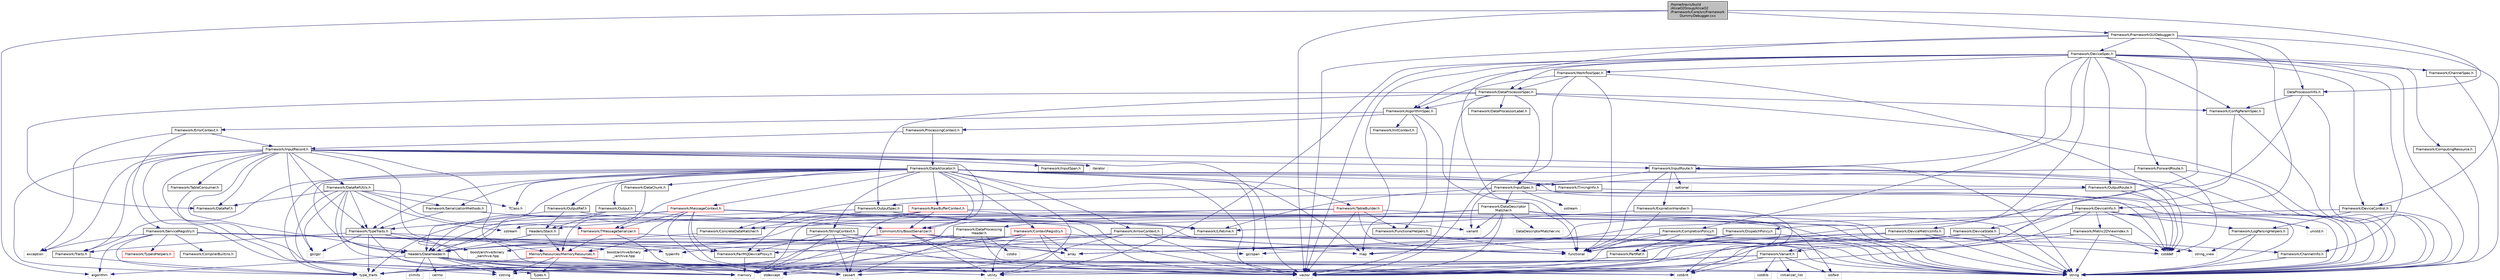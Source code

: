 digraph "/home/travis/build/AliceO2Group/AliceO2/Framework/Core/src/FrameworkDummyDebugger.cxx"
{
 // INTERACTIVE_SVG=YES
  bgcolor="transparent";
  edge [fontname="Helvetica",fontsize="10",labelfontname="Helvetica",labelfontsize="10"];
  node [fontname="Helvetica",fontsize="10",shape=record];
  Node0 [label="/home/travis/build\l/AliceO2Group/AliceO2\l/Framework/Core/src/Framework\lDummyDebugger.cxx",height=0.2,width=0.4,color="black", fillcolor="grey75", style="filled", fontcolor="black"];
  Node0 -> Node1 [color="midnightblue",fontsize="10",style="solid",fontname="Helvetica"];
  Node1 [label="DataProcessorInfo.h",height=0.2,width=0.4,color="black",URL="$d3/db3/DataProcessorInfo_8h.html"];
  Node1 -> Node2 [color="midnightblue",fontsize="10",style="solid",fontname="Helvetica"];
  Node2 [label="Framework/ConfigParamSpec.h",height=0.2,width=0.4,color="black",URL="$d0/d1c/ConfigParamSpec_8h.html"];
  Node2 -> Node3 [color="midnightblue",fontsize="10",style="solid",fontname="Helvetica"];
  Node3 [label="Framework/Variant.h",height=0.2,width=0.4,color="black",URL="$de/d56/Variant_8h.html"];
  Node3 -> Node4 [color="midnightblue",fontsize="10",style="solid",fontname="Helvetica"];
  Node4 [label="type_traits",height=0.2,width=0.4,color="grey75"];
  Node3 -> Node5 [color="midnightblue",fontsize="10",style="solid",fontname="Helvetica"];
  Node5 [label="cstring",height=0.2,width=0.4,color="grey75"];
  Node3 -> Node6 [color="midnightblue",fontsize="10",style="solid",fontname="Helvetica"];
  Node6 [label="cstdint",height=0.2,width=0.4,color="grey75"];
  Node3 -> Node7 [color="midnightblue",fontsize="10",style="solid",fontname="Helvetica"];
  Node7 [label="cstdlib",height=0.2,width=0.4,color="grey75"];
  Node3 -> Node8 [color="midnightblue",fontsize="10",style="solid",fontname="Helvetica"];
  Node8 [label="stdexcept",height=0.2,width=0.4,color="grey75"];
  Node3 -> Node9 [color="midnightblue",fontsize="10",style="solid",fontname="Helvetica"];
  Node9 [label="iosfwd",height=0.2,width=0.4,color="grey75"];
  Node3 -> Node10 [color="midnightblue",fontsize="10",style="solid",fontname="Helvetica"];
  Node10 [label="initializer_list",height=0.2,width=0.4,color="grey75"];
  Node2 -> Node11 [color="midnightblue",fontsize="10",style="solid",fontname="Helvetica"];
  Node11 [label="string",height=0.2,width=0.4,color="grey75"];
  Node1 -> Node11 [color="midnightblue",fontsize="10",style="solid",fontname="Helvetica"];
  Node1 -> Node12 [color="midnightblue",fontsize="10",style="solid",fontname="Helvetica"];
  Node12 [label="vector",height=0.2,width=0.4,color="grey75"];
  Node0 -> Node13 [color="midnightblue",fontsize="10",style="solid",fontname="Helvetica"];
  Node13 [label="Framework/FrameworkGUIDebugger.h",height=0.2,width=0.4,color="black",URL="$dd/d9a/FrameworkGUIDebugger_8h.html"];
  Node13 -> Node1 [color="midnightblue",fontsize="10",style="solid",fontname="Helvetica"];
  Node13 -> Node14 [color="midnightblue",fontsize="10",style="solid",fontname="Helvetica"];
  Node14 [label="Framework/DeviceControl.h",height=0.2,width=0.4,color="black",URL="$d2/d2c/DeviceControl_8h.html"];
  Node14 -> Node15 [color="midnightblue",fontsize="10",style="solid",fontname="Helvetica"];
  Node15 [label="map",height=0.2,width=0.4,color="grey75"];
  Node14 -> Node11 [color="midnightblue",fontsize="10",style="solid",fontname="Helvetica"];
  Node14 -> Node16 [color="midnightblue",fontsize="10",style="solid",fontname="Helvetica"];
  Node16 [label="Framework/LogParsingHelpers.h",height=0.2,width=0.4,color="black",URL="$d8/d4a/LogParsingHelpers_8h.html"];
  Node16 -> Node11 [color="midnightblue",fontsize="10",style="solid",fontname="Helvetica"];
  Node16 -> Node17 [color="midnightblue",fontsize="10",style="solid",fontname="Helvetica"];
  Node17 [label="string_view",height=0.2,width=0.4,color="grey75"];
  Node13 -> Node18 [color="midnightblue",fontsize="10",style="solid",fontname="Helvetica"];
  Node18 [label="Framework/DeviceInfo.h",height=0.2,width=0.4,color="black",URL="$d7/d58/DeviceInfo_8h.html"];
  Node18 -> Node16 [color="midnightblue",fontsize="10",style="solid",fontname="Helvetica"];
  Node18 -> Node19 [color="midnightblue",fontsize="10",style="solid",fontname="Helvetica"];
  Node19 [label="Framework/Metric2DViewIndex.h",height=0.2,width=0.4,color="black",URL="$d0/d2c/Metric2DViewIndex_8h.html"];
  Node19 -> Node20 [color="midnightblue",fontsize="10",style="solid",fontname="Helvetica"];
  Node20 [label="functional",height=0.2,width=0.4,color="grey75"];
  Node19 -> Node21 [color="midnightblue",fontsize="10",style="solid",fontname="Helvetica"];
  Node21 [label="cstddef",height=0.2,width=0.4,color="grey75"];
  Node19 -> Node11 [color="midnightblue",fontsize="10",style="solid",fontname="Helvetica"];
  Node19 -> Node12 [color="midnightblue",fontsize="10",style="solid",fontname="Helvetica"];
  Node18 -> Node3 [color="midnightblue",fontsize="10",style="solid",fontname="Helvetica"];
  Node18 -> Node22 [color="midnightblue",fontsize="10",style="solid",fontname="Helvetica"];
  Node22 [label="Framework/DeviceState.h",height=0.2,width=0.4,color="black",URL="$d9/de0/DeviceState_8h.html"];
  Node22 -> Node23 [color="midnightblue",fontsize="10",style="solid",fontname="Helvetica"];
  Node23 [label="Framework/ChannelInfo.h",height=0.2,width=0.4,color="black",URL="$dd/de5/ChannelInfo_8h.html"];
  Node23 -> Node11 [color="midnightblue",fontsize="10",style="solid",fontname="Helvetica"];
  Node22 -> Node12 [color="midnightblue",fontsize="10",style="solid",fontname="Helvetica"];
  Node22 -> Node11 [color="midnightblue",fontsize="10",style="solid",fontname="Helvetica"];
  Node22 -> Node15 [color="midnightblue",fontsize="10",style="solid",fontname="Helvetica"];
  Node22 -> Node24 [color="midnightblue",fontsize="10",style="solid",fontname="Helvetica"];
  Node24 [label="utility",height=0.2,width=0.4,color="grey75"];
  Node18 -> Node21 [color="midnightblue",fontsize="10",style="solid",fontname="Helvetica"];
  Node18 -> Node11 [color="midnightblue",fontsize="10",style="solid",fontname="Helvetica"];
  Node18 -> Node12 [color="midnightblue",fontsize="10",style="solid",fontname="Helvetica"];
  Node18 -> Node25 [color="midnightblue",fontsize="10",style="solid",fontname="Helvetica"];
  Node25 [label="unistd.h",height=0.2,width=0.4,color="grey75"];
  Node18 -> Node26 [color="midnightblue",fontsize="10",style="solid",fontname="Helvetica"];
  Node26 [label="array",height=0.2,width=0.4,color="grey75"];
  Node13 -> Node27 [color="midnightblue",fontsize="10",style="solid",fontname="Helvetica"];
  Node27 [label="Framework/DeviceMetricsInfo.h",height=0.2,width=0.4,color="black",URL="$dc/df0/DeviceMetricsInfo_8h.html"];
  Node27 -> Node26 [color="midnightblue",fontsize="10",style="solid",fontname="Helvetica"];
  Node27 -> Node21 [color="midnightblue",fontsize="10",style="solid",fontname="Helvetica"];
  Node27 -> Node20 [color="midnightblue",fontsize="10",style="solid",fontname="Helvetica"];
  Node27 -> Node11 [color="midnightblue",fontsize="10",style="solid",fontname="Helvetica"];
  Node27 -> Node17 [color="midnightblue",fontsize="10",style="solid",fontname="Helvetica"];
  Node27 -> Node12 [color="midnightblue",fontsize="10",style="solid",fontname="Helvetica"];
  Node13 -> Node28 [color="midnightblue",fontsize="10",style="solid",fontname="Helvetica"];
  Node28 [label="Framework/DeviceSpec.h",height=0.2,width=0.4,color="black",URL="$df/de8/DeviceSpec_8h.html"];
  Node28 -> Node29 [color="midnightblue",fontsize="10",style="solid",fontname="Helvetica"];
  Node29 [label="Framework/WorkflowSpec.h",height=0.2,width=0.4,color="black",URL="$df/da1/WorkflowSpec_8h.html"];
  Node29 -> Node30 [color="midnightblue",fontsize="10",style="solid",fontname="Helvetica"];
  Node30 [label="Framework/DataProcessorSpec.h",height=0.2,width=0.4,color="black",URL="$d0/df4/DataProcessorSpec_8h.html"];
  Node30 -> Node31 [color="midnightblue",fontsize="10",style="solid",fontname="Helvetica"];
  Node31 [label="Framework/AlgorithmSpec.h",height=0.2,width=0.4,color="black",URL="$d0/d14/AlgorithmSpec_8h.html"];
  Node31 -> Node32 [color="midnightblue",fontsize="10",style="solid",fontname="Helvetica"];
  Node32 [label="Framework/ProcessingContext.h",height=0.2,width=0.4,color="black",URL="$de/d6a/ProcessingContext_8h.html"];
  Node32 -> Node33 [color="midnightblue",fontsize="10",style="solid",fontname="Helvetica"];
  Node33 [label="Framework/InputRecord.h",height=0.2,width=0.4,color="black",URL="$d6/d5c/InputRecord_8h.html"];
  Node33 -> Node34 [color="midnightblue",fontsize="10",style="solid",fontname="Helvetica"];
  Node34 [label="Framework/DataRef.h",height=0.2,width=0.4,color="black",URL="$d5/dfb/DataRef_8h.html"];
  Node33 -> Node35 [color="midnightblue",fontsize="10",style="solid",fontname="Helvetica"];
  Node35 [label="Framework/DataRefUtils.h",height=0.2,width=0.4,color="black",URL="$d5/db8/DataRefUtils_8h.html"];
  Node35 -> Node34 [color="midnightblue",fontsize="10",style="solid",fontname="Helvetica"];
  Node35 -> Node36 [color="midnightblue",fontsize="10",style="solid",fontname="Helvetica"];
  Node36 [label="Framework/TMessageSerializer.h",height=0.2,width=0.4,color="red",URL="$d8/d3c/TMessageSerializer_8h.html"];
  Node36 -> Node43 [color="midnightblue",fontsize="10",style="solid",fontname="Helvetica"];
  Node43 [label="gsl/span",height=0.2,width=0.4,color="grey75"];
  Node36 -> Node44 [color="midnightblue",fontsize="10",style="solid",fontname="Helvetica"];
  Node44 [label="memory",height=0.2,width=0.4,color="grey75"];
  Node36 -> Node46 [color="midnightblue",fontsize="10",style="solid",fontname="Helvetica"];
  Node46 [label="MemoryResources/MemoryResources.h",height=0.2,width=0.4,color="red",URL="$dc/d03/MemoryResources_8h.html"];
  Node46 -> Node5 [color="midnightblue",fontsize="10",style="solid",fontname="Helvetica"];
  Node46 -> Node11 [color="midnightblue",fontsize="10",style="solid",fontname="Helvetica"];
  Node46 -> Node4 [color="midnightblue",fontsize="10",style="solid",fontname="Helvetica"];
  Node46 -> Node24 [color="midnightblue",fontsize="10",style="solid",fontname="Helvetica"];
  Node46 -> Node12 [color="midnightblue",fontsize="10",style="solid",fontname="Helvetica"];
  Node46 -> Node56 [color="midnightblue",fontsize="10",style="solid",fontname="Helvetica"];
  Node56 [label="Types.h",height=0.2,width=0.4,color="black",URL="$d7/df8/Types_8h.html"];
  Node35 -> Node57 [color="midnightblue",fontsize="10",style="solid",fontname="Helvetica"];
  Node57 [label="Framework/SerializationMethods.h",height=0.2,width=0.4,color="black",URL="$d1/d53/SerializationMethods_8h.html",tooltip="Type wrappers for enfording a specific serialization method. "];
  Node57 -> Node58 [color="midnightblue",fontsize="10",style="solid",fontname="Helvetica"];
  Node58 [label="Framework/TypeTraits.h",height=0.2,width=0.4,color="black",URL="$d0/d95/TypeTraits_8h.html"];
  Node58 -> Node4 [color="midnightblue",fontsize="10",style="solid",fontname="Helvetica"];
  Node58 -> Node12 [color="midnightblue",fontsize="10",style="solid",fontname="Helvetica"];
  Node58 -> Node44 [color="midnightblue",fontsize="10",style="solid",fontname="Helvetica"];
  Node58 -> Node59 [color="midnightblue",fontsize="10",style="solid",fontname="Helvetica"];
  Node59 [label="Framework/Traits.h",height=0.2,width=0.4,color="black",URL="$db/d31/Traits_8h.html"];
  Node59 -> Node4 [color="midnightblue",fontsize="10",style="solid",fontname="Helvetica"];
  Node58 -> Node60 [color="midnightblue",fontsize="10",style="solid",fontname="Helvetica"];
  Node60 [label="boost/archive/binary\l_iarchive.hpp",height=0.2,width=0.4,color="grey75"];
  Node58 -> Node61 [color="midnightblue",fontsize="10",style="solid",fontname="Helvetica"];
  Node61 [label="boost/archive/binary\l_oarchive.hpp",height=0.2,width=0.4,color="grey75"];
  Node58 -> Node62 [color="midnightblue",fontsize="10",style="solid",fontname="Helvetica"];
  Node62 [label="gsl/gsl",height=0.2,width=0.4,color="grey75"];
  Node57 -> Node63 [color="midnightblue",fontsize="10",style="solid",fontname="Helvetica"];
  Node63 [label="CommonUtils/BoostSerializer.h",height=0.2,width=0.4,color="red",URL="$d7/d91/BoostSerializer_8h.html",tooltip="Templatised boost serializer/deserializer for containers and base types. "];
  Node63 -> Node24 [color="midnightblue",fontsize="10",style="solid",fontname="Helvetica"];
  Node63 -> Node4 [color="midnightblue",fontsize="10",style="solid",fontname="Helvetica"];
  Node63 -> Node26 [color="midnightblue",fontsize="10",style="solid",fontname="Helvetica"];
  Node63 -> Node12 [color="midnightblue",fontsize="10",style="solid",fontname="Helvetica"];
  Node63 -> Node15 [color="midnightblue",fontsize="10",style="solid",fontname="Helvetica"];
  Node63 -> Node60 [color="midnightblue",fontsize="10",style="solid",fontname="Helvetica"];
  Node63 -> Node61 [color="midnightblue",fontsize="10",style="solid",fontname="Helvetica"];
  Node35 -> Node58 [color="midnightblue",fontsize="10",style="solid",fontname="Helvetica"];
  Node35 -> Node74 [color="midnightblue",fontsize="10",style="solid",fontname="Helvetica"];
  Node74 [label="Headers/DataHeader.h",height=0.2,width=0.4,color="black",URL="$dc/dcd/DataHeader_8h.html"];
  Node74 -> Node6 [color="midnightblue",fontsize="10",style="solid",fontname="Helvetica"];
  Node74 -> Node44 [color="midnightblue",fontsize="10",style="solid",fontname="Helvetica"];
  Node74 -> Node75 [color="midnightblue",fontsize="10",style="solid",fontname="Helvetica"];
  Node75 [label="cassert",height=0.2,width=0.4,color="grey75"];
  Node74 -> Node5 [color="midnightblue",fontsize="10",style="solid",fontname="Helvetica"];
  Node74 -> Node76 [color="midnightblue",fontsize="10",style="solid",fontname="Helvetica"];
  Node76 [label="algorithm",height=0.2,width=0.4,color="grey75"];
  Node74 -> Node8 [color="midnightblue",fontsize="10",style="solid",fontname="Helvetica"];
  Node74 -> Node11 [color="midnightblue",fontsize="10",style="solid",fontname="Helvetica"];
  Node74 -> Node77 [color="midnightblue",fontsize="10",style="solid",fontname="Helvetica"];
  Node77 [label="climits",height=0.2,width=0.4,color="grey75"];
  Node74 -> Node56 [color="midnightblue",fontsize="10",style="solid",fontname="Helvetica"];
  Node74 -> Node78 [color="midnightblue",fontsize="10",style="solid",fontname="Helvetica"];
  Node78 [label="cerrno",height=0.2,width=0.4,color="grey75"];
  Node35 -> Node79 [color="midnightblue",fontsize="10",style="solid",fontname="Helvetica"];
  Node79 [label="TClass.h",height=0.2,width=0.4,color="grey75"];
  Node35 -> Node62 [color="midnightblue",fontsize="10",style="solid",fontname="Helvetica"];
  Node35 -> Node8 [color="midnightblue",fontsize="10",style="solid",fontname="Helvetica"];
  Node35 -> Node80 [color="midnightblue",fontsize="10",style="solid",fontname="Helvetica"];
  Node80 [label="sstream",height=0.2,width=0.4,color="grey75"];
  Node35 -> Node4 [color="midnightblue",fontsize="10",style="solid",fontname="Helvetica"];
  Node33 -> Node81 [color="midnightblue",fontsize="10",style="solid",fontname="Helvetica"];
  Node81 [label="Framework/InputRoute.h",height=0.2,width=0.4,color="black",URL="$d5/d19/InputRoute_8h.html"];
  Node81 -> Node82 [color="midnightblue",fontsize="10",style="solid",fontname="Helvetica"];
  Node82 [label="Framework/ExpirationHandler.h",height=0.2,width=0.4,color="black",URL="$d2/dd9/ExpirationHandler_8h.html"];
  Node82 -> Node83 [color="midnightblue",fontsize="10",style="solid",fontname="Helvetica"];
  Node83 [label="Framework/Lifetime.h",height=0.2,width=0.4,color="black",URL="$dc/dca/Lifetime_8h.html"];
  Node82 -> Node6 [color="midnightblue",fontsize="10",style="solid",fontname="Helvetica"];
  Node82 -> Node20 [color="midnightblue",fontsize="10",style="solid",fontname="Helvetica"];
  Node81 -> Node84 [color="midnightblue",fontsize="10",style="solid",fontname="Helvetica"];
  Node84 [label="Framework/InputSpec.h",height=0.2,width=0.4,color="black",URL="$d5/d3f/InputSpec_8h.html"];
  Node84 -> Node83 [color="midnightblue",fontsize="10",style="solid",fontname="Helvetica"];
  Node84 -> Node85 [color="midnightblue",fontsize="10",style="solid",fontname="Helvetica"];
  Node85 [label="Framework/ConcreteDataMatcher.h",height=0.2,width=0.4,color="black",URL="$d0/d1b/ConcreteDataMatcher_8h.html"];
  Node85 -> Node74 [color="midnightblue",fontsize="10",style="solid",fontname="Helvetica"];
  Node84 -> Node86 [color="midnightblue",fontsize="10",style="solid",fontname="Helvetica"];
  Node86 [label="Framework/DataDescriptor\lMatcher.h",height=0.2,width=0.4,color="black",URL="$d3/da3/DataDescriptorMatcher_8h.html"];
  Node86 -> Node85 [color="midnightblue",fontsize="10",style="solid",fontname="Helvetica"];
  Node86 -> Node87 [color="midnightblue",fontsize="10",style="solid",fontname="Helvetica"];
  Node87 [label="Framework/DataProcessing\lHeader.h",height=0.2,width=0.4,color="black",URL="$d6/dc9/DataProcessingHeader_8h.html"];
  Node87 -> Node74 [color="midnightblue",fontsize="10",style="solid",fontname="Helvetica"];
  Node87 -> Node6 [color="midnightblue",fontsize="10",style="solid",fontname="Helvetica"];
  Node87 -> Node88 [color="midnightblue",fontsize="10",style="solid",fontname="Helvetica"];
  Node88 [label="cstdio",height=0.2,width=0.4,color="grey75"];
  Node87 -> Node44 [color="midnightblue",fontsize="10",style="solid",fontname="Helvetica"];
  Node87 -> Node75 [color="midnightblue",fontsize="10",style="solid",fontname="Helvetica"];
  Node86 -> Node74 [color="midnightblue",fontsize="10",style="solid",fontname="Helvetica"];
  Node86 -> Node89 [color="midnightblue",fontsize="10",style="solid",fontname="Helvetica"];
  Node89 [label="Headers/Stack.h",height=0.2,width=0.4,color="black",URL="$d4/d00/Headers_2include_2Headers_2Stack_8h.html"];
  Node89 -> Node46 [color="midnightblue",fontsize="10",style="solid",fontname="Helvetica"];
  Node89 -> Node74 [color="midnightblue",fontsize="10",style="solid",fontname="Helvetica"];
  Node86 -> Node26 [color="midnightblue",fontsize="10",style="solid",fontname="Helvetica"];
  Node86 -> Node6 [color="midnightblue",fontsize="10",style="solid",fontname="Helvetica"];
  Node86 -> Node9 [color="midnightblue",fontsize="10",style="solid",fontname="Helvetica"];
  Node86 -> Node11 [color="midnightblue",fontsize="10",style="solid",fontname="Helvetica"];
  Node86 -> Node90 [color="midnightblue",fontsize="10",style="solid",fontname="Helvetica"];
  Node90 [label="variant",height=0.2,width=0.4,color="grey75"];
  Node86 -> Node12 [color="midnightblue",fontsize="10",style="solid",fontname="Helvetica"];
  Node86 -> Node91 [color="midnightblue",fontsize="10",style="solid",fontname="Helvetica"];
  Node91 [label="DataDescriptorMatcher.inc",height=0.2,width=0.4,color="grey75"];
  Node84 -> Node11 [color="midnightblue",fontsize="10",style="solid",fontname="Helvetica"];
  Node84 -> Node92 [color="midnightblue",fontsize="10",style="solid",fontname="Helvetica"];
  Node92 [label="ostream",height=0.2,width=0.4,color="grey75"];
  Node84 -> Node90 [color="midnightblue",fontsize="10",style="solid",fontname="Helvetica"];
  Node81 -> Node21 [color="midnightblue",fontsize="10",style="solid",fontname="Helvetica"];
  Node81 -> Node11 [color="midnightblue",fontsize="10",style="solid",fontname="Helvetica"];
  Node81 -> Node20 [color="midnightblue",fontsize="10",style="solid",fontname="Helvetica"];
  Node81 -> Node93 [color="midnightblue",fontsize="10",style="solid",fontname="Helvetica"];
  Node93 [label="optional",height=0.2,width=0.4,color="grey75"];
  Node33 -> Node58 [color="midnightblue",fontsize="10",style="solid",fontname="Helvetica"];
  Node33 -> Node94 [color="midnightblue",fontsize="10",style="solid",fontname="Helvetica"];
  Node94 [label="Framework/InputSpan.h",height=0.2,width=0.4,color="black",URL="$da/d0f/InputSpan_8h.html"];
  Node33 -> Node95 [color="midnightblue",fontsize="10",style="solid",fontname="Helvetica"];
  Node95 [label="Framework/TableConsumer.h",height=0.2,width=0.4,color="black",URL="$dc/d03/TableConsumer_8h.html"];
  Node95 -> Node44 [color="midnightblue",fontsize="10",style="solid",fontname="Helvetica"];
  Node33 -> Node59 [color="midnightblue",fontsize="10",style="solid",fontname="Helvetica"];
  Node33 -> Node46 [color="midnightblue",fontsize="10",style="solid",fontname="Helvetica"];
  Node33 -> Node74 [color="midnightblue",fontsize="10",style="solid",fontname="Helvetica"];
  Node33 -> Node63 [color="midnightblue",fontsize="10",style="solid",fontname="Helvetica"];
  Node33 -> Node62 [color="midnightblue",fontsize="10",style="solid",fontname="Helvetica"];
  Node33 -> Node96 [color="midnightblue",fontsize="10",style="solid",fontname="Helvetica"];
  Node96 [label="iterator",height=0.2,width=0.4,color="grey75"];
  Node33 -> Node11 [color="midnightblue",fontsize="10",style="solid",fontname="Helvetica"];
  Node33 -> Node12 [color="midnightblue",fontsize="10",style="solid",fontname="Helvetica"];
  Node33 -> Node5 [color="midnightblue",fontsize="10",style="solid",fontname="Helvetica"];
  Node33 -> Node75 [color="midnightblue",fontsize="10",style="solid",fontname="Helvetica"];
  Node33 -> Node97 [color="midnightblue",fontsize="10",style="solid",fontname="Helvetica"];
  Node97 [label="exception",height=0.2,width=0.4,color="grey75"];
  Node33 -> Node44 [color="midnightblue",fontsize="10",style="solid",fontname="Helvetica"];
  Node33 -> Node4 [color="midnightblue",fontsize="10",style="solid",fontname="Helvetica"];
  Node32 -> Node98 [color="midnightblue",fontsize="10",style="solid",fontname="Helvetica"];
  Node98 [label="Framework/DataAllocator.h",height=0.2,width=0.4,color="black",URL="$d1/d28/DataAllocator_8h.html"];
  Node98 -> Node99 [color="midnightblue",fontsize="10",style="solid",fontname="Helvetica"];
  Node99 [label="Framework/ContextRegistry.h",height=0.2,width=0.4,color="red",URL="$df/d2f/ContextRegistry_8h.html"];
  Node99 -> Node100 [color="midnightblue",fontsize="10",style="solid",fontname="Helvetica"];
  Node100 [label="typeinfo",height=0.2,width=0.4,color="grey75"];
  Node99 -> Node4 [color="midnightblue",fontsize="10",style="solid",fontname="Helvetica"];
  Node99 -> Node11 [color="midnightblue",fontsize="10",style="solid",fontname="Helvetica"];
  Node99 -> Node8 [color="midnightblue",fontsize="10",style="solid",fontname="Helvetica"];
  Node99 -> Node12 [color="midnightblue",fontsize="10",style="solid",fontname="Helvetica"];
  Node99 -> Node24 [color="midnightblue",fontsize="10",style="solid",fontname="Helvetica"];
  Node99 -> Node26 [color="midnightblue",fontsize="10",style="solid",fontname="Helvetica"];
  Node98 -> Node102 [color="midnightblue",fontsize="10",style="solid",fontname="Helvetica"];
  Node102 [label="Framework/MessageContext.h",height=0.2,width=0.4,color="red",URL="$dc/dc4/MessageContext_8h.html"];
  Node102 -> Node106 [color="midnightblue",fontsize="10",style="solid",fontname="Helvetica"];
  Node106 [label="Framework/FairMQDeviceProxy.h",height=0.2,width=0.4,color="black",URL="$d8/d71/FairMQDeviceProxy_8h.html"];
  Node106 -> Node44 [color="midnightblue",fontsize="10",style="solid",fontname="Helvetica"];
  Node102 -> Node36 [color="midnightblue",fontsize="10",style="solid",fontname="Helvetica"];
  Node102 -> Node58 [color="midnightblue",fontsize="10",style="solid",fontname="Helvetica"];
  Node102 -> Node74 [color="midnightblue",fontsize="10",style="solid",fontname="Helvetica"];
  Node102 -> Node46 [color="midnightblue",fontsize="10",style="solid",fontname="Helvetica"];
  Node102 -> Node75 [color="midnightblue",fontsize="10",style="solid",fontname="Helvetica"];
  Node102 -> Node20 [color="midnightblue",fontsize="10",style="solid",fontname="Helvetica"];
  Node102 -> Node8 [color="midnightblue",fontsize="10",style="solid",fontname="Helvetica"];
  Node102 -> Node11 [color="midnightblue",fontsize="10",style="solid",fontname="Helvetica"];
  Node102 -> Node4 [color="midnightblue",fontsize="10",style="solid",fontname="Helvetica"];
  Node102 -> Node12 [color="midnightblue",fontsize="10",style="solid",fontname="Helvetica"];
  Node98 -> Node108 [color="midnightblue",fontsize="10",style="solid",fontname="Helvetica"];
  Node108 [label="Framework/StringContext.h",height=0.2,width=0.4,color="black",URL="$dd/df6/StringContext_8h.html"];
  Node108 -> Node106 [color="midnightblue",fontsize="10",style="solid",fontname="Helvetica"];
  Node108 -> Node12 [color="midnightblue",fontsize="10",style="solid",fontname="Helvetica"];
  Node108 -> Node75 [color="midnightblue",fontsize="10",style="solid",fontname="Helvetica"];
  Node108 -> Node11 [color="midnightblue",fontsize="10",style="solid",fontname="Helvetica"];
  Node108 -> Node44 [color="midnightblue",fontsize="10",style="solid",fontname="Helvetica"];
  Node98 -> Node109 [color="midnightblue",fontsize="10",style="solid",fontname="Helvetica"];
  Node109 [label="Framework/ArrowContext.h",height=0.2,width=0.4,color="black",URL="$d8/da2/ArrowContext_8h.html"];
  Node109 -> Node106 [color="midnightblue",fontsize="10",style="solid",fontname="Helvetica"];
  Node109 -> Node75 [color="midnightblue",fontsize="10",style="solid",fontname="Helvetica"];
  Node109 -> Node20 [color="midnightblue",fontsize="10",style="solid",fontname="Helvetica"];
  Node109 -> Node44 [color="midnightblue",fontsize="10",style="solid",fontname="Helvetica"];
  Node109 -> Node11 [color="midnightblue",fontsize="10",style="solid",fontname="Helvetica"];
  Node109 -> Node12 [color="midnightblue",fontsize="10",style="solid",fontname="Helvetica"];
  Node98 -> Node110 [color="midnightblue",fontsize="10",style="solid",fontname="Helvetica"];
  Node110 [label="Framework/RawBufferContext.h",height=0.2,width=0.4,color="red",URL="$d8/d25/RawBufferContext_8h.html",tooltip=" "];
  Node110 -> Node106 [color="midnightblue",fontsize="10",style="solid",fontname="Helvetica"];
  Node110 -> Node63 [color="midnightblue",fontsize="10",style="solid",fontname="Helvetica"];
  Node110 -> Node12 [color="midnightblue",fontsize="10",style="solid",fontname="Helvetica"];
  Node110 -> Node75 [color="midnightblue",fontsize="10",style="solid",fontname="Helvetica"];
  Node110 -> Node11 [color="midnightblue",fontsize="10",style="solid",fontname="Helvetica"];
  Node110 -> Node44 [color="midnightblue",fontsize="10",style="solid",fontname="Helvetica"];
  Node98 -> Node63 [color="midnightblue",fontsize="10",style="solid",fontname="Helvetica"];
  Node98 -> Node112 [color="midnightblue",fontsize="10",style="solid",fontname="Helvetica"];
  Node112 [label="Framework/Output.h",height=0.2,width=0.4,color="black",URL="$d3/ddf/Output_8h.html"];
  Node112 -> Node74 [color="midnightblue",fontsize="10",style="solid",fontname="Helvetica"];
  Node112 -> Node83 [color="midnightblue",fontsize="10",style="solid",fontname="Helvetica"];
  Node112 -> Node89 [color="midnightblue",fontsize="10",style="solid",fontname="Helvetica"];
  Node98 -> Node113 [color="midnightblue",fontsize="10",style="solid",fontname="Helvetica"];
  Node113 [label="Framework/OutputRef.h",height=0.2,width=0.4,color="black",URL="$d6/d5a/OutputRef_8h.html"];
  Node113 -> Node74 [color="midnightblue",fontsize="10",style="solid",fontname="Helvetica"];
  Node113 -> Node89 [color="midnightblue",fontsize="10",style="solid",fontname="Helvetica"];
  Node113 -> Node11 [color="midnightblue",fontsize="10",style="solid",fontname="Helvetica"];
  Node98 -> Node114 [color="midnightblue",fontsize="10",style="solid",fontname="Helvetica"];
  Node114 [label="Framework/OutputRoute.h",height=0.2,width=0.4,color="black",URL="$d6/df4/OutputRoute_8h.html"];
  Node114 -> Node115 [color="midnightblue",fontsize="10",style="solid",fontname="Helvetica"];
  Node115 [label="Framework/OutputSpec.h",height=0.2,width=0.4,color="black",URL="$db/d2d/OutputSpec_8h.html"];
  Node115 -> Node74 [color="midnightblue",fontsize="10",style="solid",fontname="Helvetica"];
  Node115 -> Node83 [color="midnightblue",fontsize="10",style="solid",fontname="Helvetica"];
  Node115 -> Node85 [color="midnightblue",fontsize="10",style="solid",fontname="Helvetica"];
  Node115 -> Node90 [color="midnightblue",fontsize="10",style="solid",fontname="Helvetica"];
  Node114 -> Node21 [color="midnightblue",fontsize="10",style="solid",fontname="Helvetica"];
  Node114 -> Node11 [color="midnightblue",fontsize="10",style="solid",fontname="Helvetica"];
  Node98 -> Node116 [color="midnightblue",fontsize="10",style="solid",fontname="Helvetica"];
  Node116 [label="Framework/DataChunk.h",height=0.2,width=0.4,color="black",URL="$d7/d31/DataChunk_8h.html"];
  Node116 -> Node46 [color="midnightblue",fontsize="10",style="solid",fontname="Helvetica"];
  Node98 -> Node106 [color="midnightblue",fontsize="10",style="solid",fontname="Helvetica"];
  Node98 -> Node117 [color="midnightblue",fontsize="10",style="solid",fontname="Helvetica"];
  Node117 [label="Framework/TimingInfo.h",height=0.2,width=0.4,color="black",URL="$da/d2b/TimingInfo_8h.html"];
  Node117 -> Node21 [color="midnightblue",fontsize="10",style="solid",fontname="Helvetica"];
  Node98 -> Node36 [color="midnightblue",fontsize="10",style="solid",fontname="Helvetica"];
  Node98 -> Node58 [color="midnightblue",fontsize="10",style="solid",fontname="Helvetica"];
  Node98 -> Node59 [color="midnightblue",fontsize="10",style="solid",fontname="Helvetica"];
  Node98 -> Node57 [color="midnightblue",fontsize="10",style="solid",fontname="Helvetica"];
  Node98 -> Node118 [color="midnightblue",fontsize="10",style="solid",fontname="Helvetica"];
  Node118 [label="Framework/TableBuilder.h",height=0.2,width=0.4,color="red",URL="$d5/d98/TableBuilder_8h.html"];
  Node118 -> Node120 [color="midnightblue",fontsize="10",style="solid",fontname="Helvetica"];
  Node120 [label="Framework/FunctionalHelpers.h",height=0.2,width=0.4,color="black",URL="$de/d9b/FunctionalHelpers_8h.html"];
  Node120 -> Node20 [color="midnightblue",fontsize="10",style="solid",fontname="Helvetica"];
  Node118 -> Node80 [color="midnightblue",fontsize="10",style="solid",fontname="Helvetica"];
  Node118 -> Node20 [color="midnightblue",fontsize="10",style="solid",fontname="Helvetica"];
  Node118 -> Node12 [color="midnightblue",fontsize="10",style="solid",fontname="Helvetica"];
  Node118 -> Node11 [color="midnightblue",fontsize="10",style="solid",fontname="Helvetica"];
  Node118 -> Node44 [color="midnightblue",fontsize="10",style="solid",fontname="Helvetica"];
  Node98 -> Node74 [color="midnightblue",fontsize="10",style="solid",fontname="Helvetica"];
  Node98 -> Node79 [color="midnightblue",fontsize="10",style="solid",fontname="Helvetica"];
  Node98 -> Node43 [color="midnightblue",fontsize="10",style="solid",fontname="Helvetica"];
  Node98 -> Node12 [color="midnightblue",fontsize="10",style="solid",fontname="Helvetica"];
  Node98 -> Node15 [color="midnightblue",fontsize="10",style="solid",fontname="Helvetica"];
  Node98 -> Node11 [color="midnightblue",fontsize="10",style="solid",fontname="Helvetica"];
  Node98 -> Node24 [color="midnightblue",fontsize="10",style="solid",fontname="Helvetica"];
  Node98 -> Node4 [color="midnightblue",fontsize="10",style="solid",fontname="Helvetica"];
  Node98 -> Node21 [color="midnightblue",fontsize="10",style="solid",fontname="Helvetica"];
  Node31 -> Node140 [color="midnightblue",fontsize="10",style="solid",fontname="Helvetica"];
  Node140 [label="Framework/ErrorContext.h",height=0.2,width=0.4,color="black",URL="$d7/dad/ErrorContext_8h.html"];
  Node140 -> Node33 [color="midnightblue",fontsize="10",style="solid",fontname="Helvetica"];
  Node140 -> Node141 [color="midnightblue",fontsize="10",style="solid",fontname="Helvetica"];
  Node141 [label="Framework/ServiceRegistry.h",height=0.2,width=0.4,color="black",URL="$d8/d17/ServiceRegistry_8h.html"];
  Node141 -> Node121 [color="midnightblue",fontsize="10",style="solid",fontname="Helvetica"];
  Node121 [label="Framework/CompilerBuiltins.h",height=0.2,width=0.4,color="black",URL="$d9/de8/CompilerBuiltins_8h.html"];
  Node141 -> Node142 [color="midnightblue",fontsize="10",style="solid",fontname="Helvetica"];
  Node142 [label="Framework/TypeIdHelpers.h",height=0.2,width=0.4,color="red",URL="$d2/d9a/TypeIdHelpers_8h.html"];
  Node141 -> Node76 [color="midnightblue",fontsize="10",style="solid",fontname="Helvetica"];
  Node141 -> Node26 [color="midnightblue",fontsize="10",style="solid",fontname="Helvetica"];
  Node141 -> Node97 [color="midnightblue",fontsize="10",style="solid",fontname="Helvetica"];
  Node141 -> Node20 [color="midnightblue",fontsize="10",style="solid",fontname="Helvetica"];
  Node141 -> Node11 [color="midnightblue",fontsize="10",style="solid",fontname="Helvetica"];
  Node141 -> Node4 [color="midnightblue",fontsize="10",style="solid",fontname="Helvetica"];
  Node141 -> Node100 [color="midnightblue",fontsize="10",style="solid",fontname="Helvetica"];
  Node140 -> Node97 [color="midnightblue",fontsize="10",style="solid",fontname="Helvetica"];
  Node31 -> Node144 [color="midnightblue",fontsize="10",style="solid",fontname="Helvetica"];
  Node144 [label="Framework/InitContext.h",height=0.2,width=0.4,color="black",URL="$d4/d2b/InitContext_8h.html"];
  Node31 -> Node120 [color="midnightblue",fontsize="10",style="solid",fontname="Helvetica"];
  Node31 -> Node20 [color="midnightblue",fontsize="10",style="solid",fontname="Helvetica"];
  Node30 -> Node2 [color="midnightblue",fontsize="10",style="solid",fontname="Helvetica"];
  Node30 -> Node145 [color="midnightblue",fontsize="10",style="solid",fontname="Helvetica"];
  Node145 [label="Framework/DataProcessorLabel.h",height=0.2,width=0.4,color="black",URL="$d1/df2/DataProcessorLabel_8h.html"];
  Node30 -> Node34 [color="midnightblue",fontsize="10",style="solid",fontname="Helvetica"];
  Node30 -> Node84 [color="midnightblue",fontsize="10",style="solid",fontname="Helvetica"];
  Node30 -> Node115 [color="midnightblue",fontsize="10",style="solid",fontname="Helvetica"];
  Node30 -> Node11 [color="midnightblue",fontsize="10",style="solid",fontname="Helvetica"];
  Node30 -> Node12 [color="midnightblue",fontsize="10",style="solid",fontname="Helvetica"];
  Node29 -> Node31 [color="midnightblue",fontsize="10",style="solid",fontname="Helvetica"];
  Node29 -> Node12 [color="midnightblue",fontsize="10",style="solid",fontname="Helvetica"];
  Node29 -> Node20 [color="midnightblue",fontsize="10",style="solid",fontname="Helvetica"];
  Node29 -> Node21 [color="midnightblue",fontsize="10",style="solid",fontname="Helvetica"];
  Node28 -> Node146 [color="midnightblue",fontsize="10",style="solid",fontname="Helvetica"];
  Node146 [label="Framework/ComputingResource.h",height=0.2,width=0.4,color="black",URL="$d8/d62/ComputingResource_8h.html"];
  Node146 -> Node11 [color="midnightblue",fontsize="10",style="solid",fontname="Helvetica"];
  Node28 -> Node30 [color="midnightblue",fontsize="10",style="solid",fontname="Helvetica"];
  Node28 -> Node147 [color="midnightblue",fontsize="10",style="solid",fontname="Helvetica"];
  Node147 [label="Framework/ChannelSpec.h",height=0.2,width=0.4,color="black",URL="$d6/d72/ChannelSpec_8h.html"];
  Node147 -> Node11 [color="midnightblue",fontsize="10",style="solid",fontname="Helvetica"];
  Node28 -> Node23 [color="midnightblue",fontsize="10",style="solid",fontname="Helvetica"];
  Node28 -> Node14 [color="midnightblue",fontsize="10",style="solid",fontname="Helvetica"];
  Node28 -> Node31 [color="midnightblue",fontsize="10",style="solid",fontname="Helvetica"];
  Node28 -> Node2 [color="midnightblue",fontsize="10",style="solid",fontname="Helvetica"];
  Node28 -> Node148 [color="midnightblue",fontsize="10",style="solid",fontname="Helvetica"];
  Node148 [label="Framework/ForwardRoute.h",height=0.2,width=0.4,color="black",URL="$d7/d12/ForwardRoute_8h.html"];
  Node148 -> Node84 [color="midnightblue",fontsize="10",style="solid",fontname="Helvetica"];
  Node148 -> Node21 [color="midnightblue",fontsize="10",style="solid",fontname="Helvetica"];
  Node148 -> Node11 [color="midnightblue",fontsize="10",style="solid",fontname="Helvetica"];
  Node28 -> Node81 [color="midnightblue",fontsize="10",style="solid",fontname="Helvetica"];
  Node28 -> Node114 [color="midnightblue",fontsize="10",style="solid",fontname="Helvetica"];
  Node28 -> Node149 [color="midnightblue",fontsize="10",style="solid",fontname="Helvetica"];
  Node149 [label="Framework/CompletionPolicy.h",height=0.2,width=0.4,color="black",URL="$df/dd6/CompletionPolicy_8h.html"];
  Node149 -> Node105 [color="midnightblue",fontsize="10",style="solid",fontname="Helvetica"];
  Node105 [label="Framework/PartRef.h",height=0.2,width=0.4,color="black",URL="$d9/d32/PartRef_8h.html"];
  Node105 -> Node44 [color="midnightblue",fontsize="10",style="solid",fontname="Helvetica"];
  Node149 -> Node20 [color="midnightblue",fontsize="10",style="solid",fontname="Helvetica"];
  Node149 -> Node11 [color="midnightblue",fontsize="10",style="solid",fontname="Helvetica"];
  Node149 -> Node12 [color="midnightblue",fontsize="10",style="solid",fontname="Helvetica"];
  Node149 -> Node43 [color="midnightblue",fontsize="10",style="solid",fontname="Helvetica"];
  Node28 -> Node104 [color="midnightblue",fontsize="10",style="solid",fontname="Helvetica"];
  Node104 [label="Framework/DispatchPolicy.h",height=0.2,width=0.4,color="black",URL="$da/de6/DispatchPolicy_8h.html"];
  Node104 -> Node105 [color="midnightblue",fontsize="10",style="solid",fontname="Helvetica"];
  Node104 -> Node20 [color="midnightblue",fontsize="10",style="solid",fontname="Helvetica"];
  Node104 -> Node11 [color="midnightblue",fontsize="10",style="solid",fontname="Helvetica"];
  Node104 -> Node12 [color="midnightblue",fontsize="10",style="solid",fontname="Helvetica"];
  Node28 -> Node12 [color="midnightblue",fontsize="10",style="solid",fontname="Helvetica"];
  Node28 -> Node11 [color="midnightblue",fontsize="10",style="solid",fontname="Helvetica"];
  Node28 -> Node15 [color="midnightblue",fontsize="10",style="solid",fontname="Helvetica"];
  Node28 -> Node24 [color="midnightblue",fontsize="10",style="solid",fontname="Helvetica"];
  Node13 -> Node20 [color="midnightblue",fontsize="10",style="solid",fontname="Helvetica"];
  Node13 -> Node12 [color="midnightblue",fontsize="10",style="solid",fontname="Helvetica"];
  Node0 -> Node76 [color="midnightblue",fontsize="10",style="solid",fontname="Helvetica"];
  Node0 -> Node12 [color="midnightblue",fontsize="10",style="solid",fontname="Helvetica"];
}
